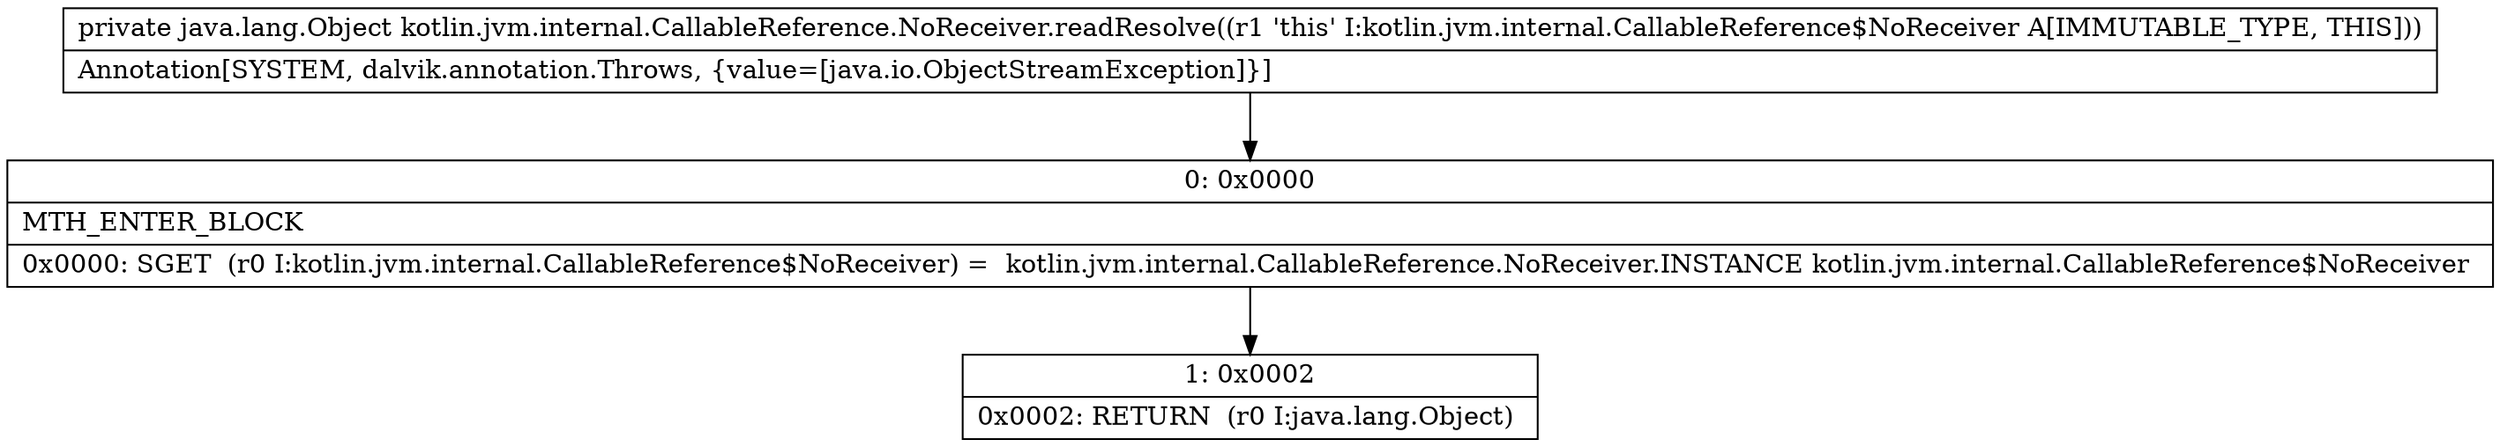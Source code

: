 digraph "CFG forkotlin.jvm.internal.CallableReference.NoReceiver.readResolve()Ljava\/lang\/Object;" {
Node_0 [shape=record,label="{0\:\ 0x0000|MTH_ENTER_BLOCK\l|0x0000: SGET  (r0 I:kotlin.jvm.internal.CallableReference$NoReceiver) =  kotlin.jvm.internal.CallableReference.NoReceiver.INSTANCE kotlin.jvm.internal.CallableReference$NoReceiver \l}"];
Node_1 [shape=record,label="{1\:\ 0x0002|0x0002: RETURN  (r0 I:java.lang.Object) \l}"];
MethodNode[shape=record,label="{private java.lang.Object kotlin.jvm.internal.CallableReference.NoReceiver.readResolve((r1 'this' I:kotlin.jvm.internal.CallableReference$NoReceiver A[IMMUTABLE_TYPE, THIS]))  | Annotation[SYSTEM, dalvik.annotation.Throws, \{value=[java.io.ObjectStreamException]\}]\l}"];
MethodNode -> Node_0;
Node_0 -> Node_1;
}

